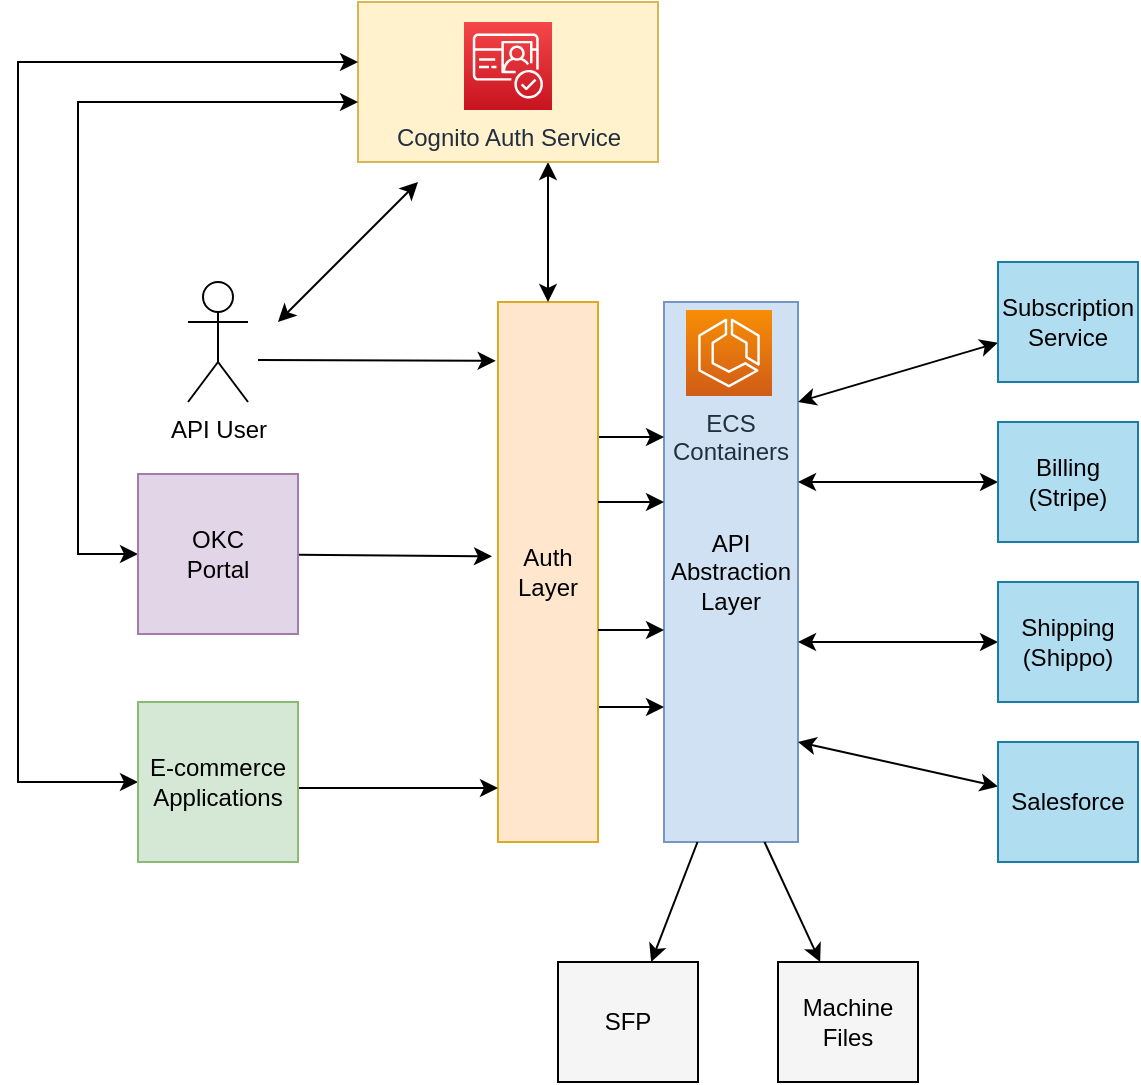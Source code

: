 <mxfile>
    <diagram id="j3LlV-xJWjfdFERP9yMQ" name="Page-1">
        <mxGraphModel dx="1065" dy="574" grid="0" gridSize="10" guides="1" tooltips="1" connect="1" arrows="1" fold="1" page="1" pageScale="1" pageWidth="850" pageHeight="1100" math="0" shadow="0">
            <root>
                <mxCell id="0"/>
                <mxCell id="1" parent="0"/>
                <mxCell id="2" value="&lt;font color=&quot;#000000&quot;&gt;API &lt;br&gt;Abstraction Layer&lt;/font&gt;" style="rounded=0;whiteSpace=wrap;html=1;strokeColor=#7896c4;fillColor=#D0E1F3;" parent="1" vertex="1">
                    <mxGeometry x="393" y="170" width="67" height="270" as="geometry"/>
                </mxCell>
                <mxCell id="9" style="edgeStyle=none;html=1;exitX=1;exitY=0.25;exitDx=0;exitDy=0;entryX=0;entryY=0.25;entryDx=0;entryDy=0;startArrow=none;startFill=0;" parent="1" source="3" target="2" edge="1">
                    <mxGeometry relative="1" as="geometry"/>
                </mxCell>
                <mxCell id="10" style="edgeStyle=none;html=1;exitX=1;exitY=0.75;exitDx=0;exitDy=0;entryX=0;entryY=0.75;entryDx=0;entryDy=0;startArrow=none;startFill=0;" parent="1" source="3" target="2" edge="1">
                    <mxGeometry relative="1" as="geometry"/>
                </mxCell>
                <mxCell id="3" value="Auth&lt;br&gt;Layer" style="rounded=0;whiteSpace=wrap;html=1;fillColor=#ffe6cc;strokeColor=#dca923;" parent="1" vertex="1">
                    <mxGeometry x="310" y="170" width="50" height="270" as="geometry"/>
                </mxCell>
                <mxCell id="8" style="edgeStyle=none;html=1;entryX=0.5;entryY=0;entryDx=0;entryDy=0;startArrow=classic;startFill=1;" parent="1" target="3" edge="1">
                    <mxGeometry relative="1" as="geometry">
                        <mxPoint x="335" y="100" as="sourcePoint"/>
                    </mxGeometry>
                </mxCell>
                <mxCell id="28" style="rounded=0;html=1;startArrow=classic;startFill=1;" parent="1" edge="1">
                    <mxGeometry relative="1" as="geometry">
                        <mxPoint x="200" y="180" as="targetPoint"/>
                        <mxPoint x="270" y="110" as="sourcePoint"/>
                    </mxGeometry>
                </mxCell>
                <mxCell id="4" value="" style="rounded=0;whiteSpace=wrap;html=1;fillColor=#fff2cc;strokeColor=#d6b656;" parent="1" vertex="1">
                    <mxGeometry x="240" y="20" width="150" height="80" as="geometry"/>
                </mxCell>
                <mxCell id="7" style="edgeStyle=none;html=1;entryX=-0.023;entryY=0.109;entryDx=0;entryDy=0;entryPerimeter=0;" parent="1" target="3" edge="1">
                    <mxGeometry relative="1" as="geometry">
                        <mxPoint x="190" y="199" as="sourcePoint"/>
                    </mxGeometry>
                </mxCell>
                <mxCell id="5" value="API User" style="shape=umlActor;verticalLabelPosition=bottom;verticalAlign=top;html=1;outlineConnect=0;" parent="1" vertex="1">
                    <mxGeometry x="155" y="160" width="30" height="60" as="geometry"/>
                </mxCell>
                <mxCell id="11" style="edgeStyle=none;html=1;exitX=1;exitY=0.25;exitDx=0;exitDy=0;entryX=0;entryY=0.25;entryDx=0;entryDy=0;startArrow=none;startFill=0;" parent="1" edge="1">
                    <mxGeometry relative="1" as="geometry">
                        <mxPoint x="360" y="270" as="sourcePoint"/>
                        <mxPoint x="393" y="270" as="targetPoint"/>
                    </mxGeometry>
                </mxCell>
                <mxCell id="12" style="edgeStyle=none;html=1;exitX=1;exitY=0.25;exitDx=0;exitDy=0;entryX=0;entryY=0.25;entryDx=0;entryDy=0;startArrow=none;startFill=0;" parent="1" edge="1">
                    <mxGeometry relative="1" as="geometry">
                        <mxPoint x="360" y="334" as="sourcePoint"/>
                        <mxPoint x="393" y="334" as="targetPoint"/>
                    </mxGeometry>
                </mxCell>
                <mxCell id="17" style="edgeStyle=none;html=1;entryX=-0.06;entryY=0.471;entryDx=0;entryDy=0;entryPerimeter=0;startArrow=none;startFill=0;" parent="1" source="13" target="3" edge="1">
                    <mxGeometry relative="1" as="geometry"/>
                </mxCell>
                <mxCell id="26" style="edgeStyle=orthogonalEdgeStyle;rounded=0;html=1;startArrow=classic;startFill=1;" parent="1" source="13" edge="1">
                    <mxGeometry relative="1" as="geometry">
                        <Array as="points">
                            <mxPoint x="100" y="296"/>
                            <mxPoint x="100" y="70"/>
                        </Array>
                        <mxPoint x="240" y="70" as="targetPoint"/>
                    </mxGeometry>
                </mxCell>
                <mxCell id="13" value="OKC&lt;br&gt;Portal" style="whiteSpace=wrap;html=1;aspect=fixed;fillColor=#e1d5e7;strokeColor=#a07ea9;" parent="1" vertex="1">
                    <mxGeometry x="130" y="256" width="80" height="80" as="geometry"/>
                </mxCell>
                <mxCell id="25" style="edgeStyle=orthogonalEdgeStyle;rounded=0;html=1;exitX=0;exitY=0.5;exitDx=0;exitDy=0;startArrow=classic;startFill=1;" parent="1" source="24" edge="1">
                    <mxGeometry relative="1" as="geometry">
                        <mxPoint x="240" y="50" as="targetPoint"/>
                        <Array as="points">
                            <mxPoint x="70" y="410"/>
                            <mxPoint x="70" y="50"/>
                        </Array>
                    </mxGeometry>
                </mxCell>
                <mxCell id="29" style="edgeStyle=none;rounded=0;html=1;exitX=1;exitY=0.5;exitDx=0;exitDy=0;startArrow=none;startFill=0;" parent="1" edge="1">
                    <mxGeometry relative="1" as="geometry">
                        <mxPoint x="210" y="413" as="sourcePoint"/>
                        <mxPoint x="310" y="413" as="targetPoint"/>
                    </mxGeometry>
                </mxCell>
                <mxCell id="24" value="&lt;font color=&quot;#000000&quot;&gt;E-commerce&lt;br&gt;Applications&lt;/font&gt;" style="whiteSpace=wrap;html=1;aspect=fixed;fillColor=#d4e8d5;strokeColor=#8bba74;" parent="1" vertex="1">
                    <mxGeometry x="130" y="370" width="80" height="80" as="geometry"/>
                </mxCell>
                <mxCell id="39" style="edgeStyle=none;rounded=0;html=1;startArrow=classic;startFill=1;" parent="1" source="30" edge="1">
                    <mxGeometry relative="1" as="geometry">
                        <mxPoint x="460" y="390" as="targetPoint"/>
                    </mxGeometry>
                </mxCell>
                <mxCell id="30" value="Salesforce" style="rounded=0;whiteSpace=wrap;html=1;fillColor=#b1ddf0;strokeColor=#1c7ca5;" parent="1" vertex="1">
                    <mxGeometry x="560" y="390" width="70" height="60" as="geometry"/>
                </mxCell>
                <mxCell id="38" style="edgeStyle=none;rounded=0;html=1;startArrow=classic;startFill=1;" parent="1" source="31" edge="1">
                    <mxGeometry relative="1" as="geometry">
                        <mxPoint x="460" y="340" as="targetPoint"/>
                    </mxGeometry>
                </mxCell>
                <mxCell id="31" value="Shipping (Shippo)" style="rounded=0;whiteSpace=wrap;html=1;fillColor=#b1ddf0;strokeColor=#1c7ca5;" parent="1" vertex="1">
                    <mxGeometry x="560" y="310" width="70" height="60" as="geometry"/>
                </mxCell>
                <mxCell id="37" style="edgeStyle=none;rounded=0;html=1;startArrow=classic;startFill=1;" parent="1" source="32" edge="1">
                    <mxGeometry relative="1" as="geometry">
                        <mxPoint x="460" y="260" as="targetPoint"/>
                    </mxGeometry>
                </mxCell>
                <mxCell id="32" value="Billing (Stripe)" style="rounded=0;whiteSpace=wrap;html=1;fillColor=#b1ddf0;strokeColor=#1c7ca5;" parent="1" vertex="1">
                    <mxGeometry x="560" y="230" width="70" height="60" as="geometry"/>
                </mxCell>
                <mxCell id="36" style="edgeStyle=none;rounded=0;html=1;startArrow=classic;startFill=1;" parent="1" source="33" edge="1">
                    <mxGeometry relative="1" as="geometry">
                        <mxPoint x="460" y="220" as="targetPoint"/>
                    </mxGeometry>
                </mxCell>
                <mxCell id="33" value="Subscription&lt;br&gt;Service" style="rounded=0;whiteSpace=wrap;html=1;fillColor=#b1ddf0;strokeColor=#1c7ca5;" parent="1" vertex="1">
                    <mxGeometry x="560" y="150" width="70" height="60" as="geometry"/>
                </mxCell>
                <mxCell id="40" style="edgeStyle=none;rounded=0;html=1;startArrow=classic;startFill=1;endArrow=none;endFill=0;entryX=0.25;entryY=1;entryDx=0;entryDy=0;" parent="1" source="34" target="2" edge="1">
                    <mxGeometry relative="1" as="geometry">
                        <mxPoint x="410" y="450" as="targetPoint"/>
                    </mxGeometry>
                </mxCell>
                <mxCell id="34" value="SFP" style="rounded=0;whiteSpace=wrap;html=1;fillColor=#f5f5f5;" parent="1" vertex="1">
                    <mxGeometry x="340" y="500" width="70" height="60" as="geometry"/>
                </mxCell>
                <mxCell id="41" style="edgeStyle=none;rounded=0;html=1;entryX=0.75;entryY=1;entryDx=0;entryDy=0;startArrow=classic;startFill=1;endArrow=none;endFill=0;" parent="1" source="35" target="2" edge="1">
                    <mxGeometry relative="1" as="geometry"/>
                </mxCell>
                <mxCell id="35" value="Machine Files" style="rounded=0;whiteSpace=wrap;html=1;fillColor=#f5f5f5;" parent="1" vertex="1">
                    <mxGeometry x="450" y="500" width="70" height="60" as="geometry"/>
                </mxCell>
                <mxCell id="44" value="Cognito Auth Service" style="sketch=0;points=[[0,0,0],[0.25,0,0],[0.5,0,0],[0.75,0,0],[1,0,0],[0,1,0],[0.25,1,0],[0.5,1,0],[0.75,1,0],[1,1,0],[0,0.25,0],[0,0.5,0],[0,0.75,0],[1,0.25,0],[1,0.5,0],[1,0.75,0]];outlineConnect=0;fontColor=#232F3E;gradientColor=#F54749;gradientDirection=north;fillColor=#C7131F;strokeColor=#ffffff;dashed=0;verticalLabelPosition=bottom;verticalAlign=top;align=center;html=1;fontSize=12;fontStyle=0;aspect=fixed;shape=mxgraph.aws4.resourceIcon;resIcon=mxgraph.aws4.cognito;" vertex="1" parent="1">
                    <mxGeometry x="293" y="30" width="44" height="44" as="geometry"/>
                </mxCell>
                <mxCell id="48" value="ECS&lt;br&gt;Containers" style="sketch=0;points=[[0,0,0],[0.25,0,0],[0.5,0,0],[0.75,0,0],[1,0,0],[0,1,0],[0.25,1,0],[0.5,1,0],[0.75,1,0],[1,1,0],[0,0.25,0],[0,0.5,0],[0,0.75,0],[1,0.25,0],[1,0.5,0],[1,0.75,0]];outlineConnect=0;fontColor=#232F3E;gradientColor=#F78E04;gradientDirection=north;fillColor=#D05C17;strokeColor=#ffffff;dashed=0;verticalLabelPosition=bottom;verticalAlign=top;align=center;html=1;fontSize=12;fontStyle=0;aspect=fixed;shape=mxgraph.aws4.resourceIcon;resIcon=mxgraph.aws4.ecs;" vertex="1" parent="1">
                    <mxGeometry x="404" y="174" width="43" height="43" as="geometry"/>
                </mxCell>
            </root>
        </mxGraphModel>
    </diagram>
</mxfile>